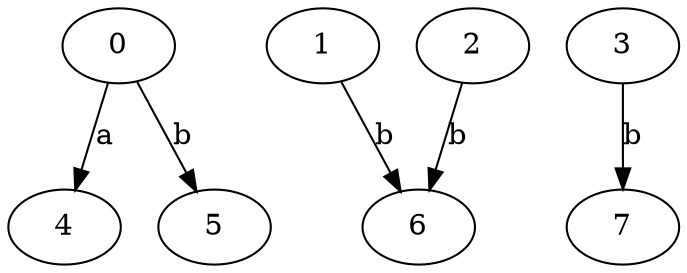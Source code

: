 strict digraph  {
0;
1;
2;
3;
4;
5;
6;
7;
0 -> 4  [label=a];
0 -> 5  [label=b];
1 -> 6  [label=b];
2 -> 6  [label=b];
3 -> 7  [label=b];
}
